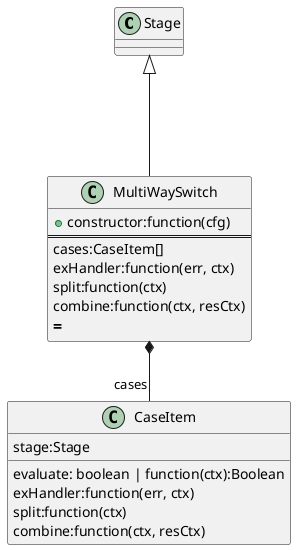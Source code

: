 @startuml

	Class Stage
	Class MultiWaySwitch{
		+constructor:function(cfg)
===
		cases:CaseItem[]
		exHandler:function(err, ctx)
		split:function(ctx)
		combine:function(ctx, resCtx)
===		
	}
  	
  	Class CaseItem {
 		stage:Stage
 		evaluate: boolean | function(ctx):Boolean
 		exHandler:function(err, ctx)
		split:function(ctx)
		combine:function(ctx, resCtx)
 	}
 	MultiWaySwitch *-- "cases" CaseItem
 	Stage <|--- MultiWaySwitch


@enduml